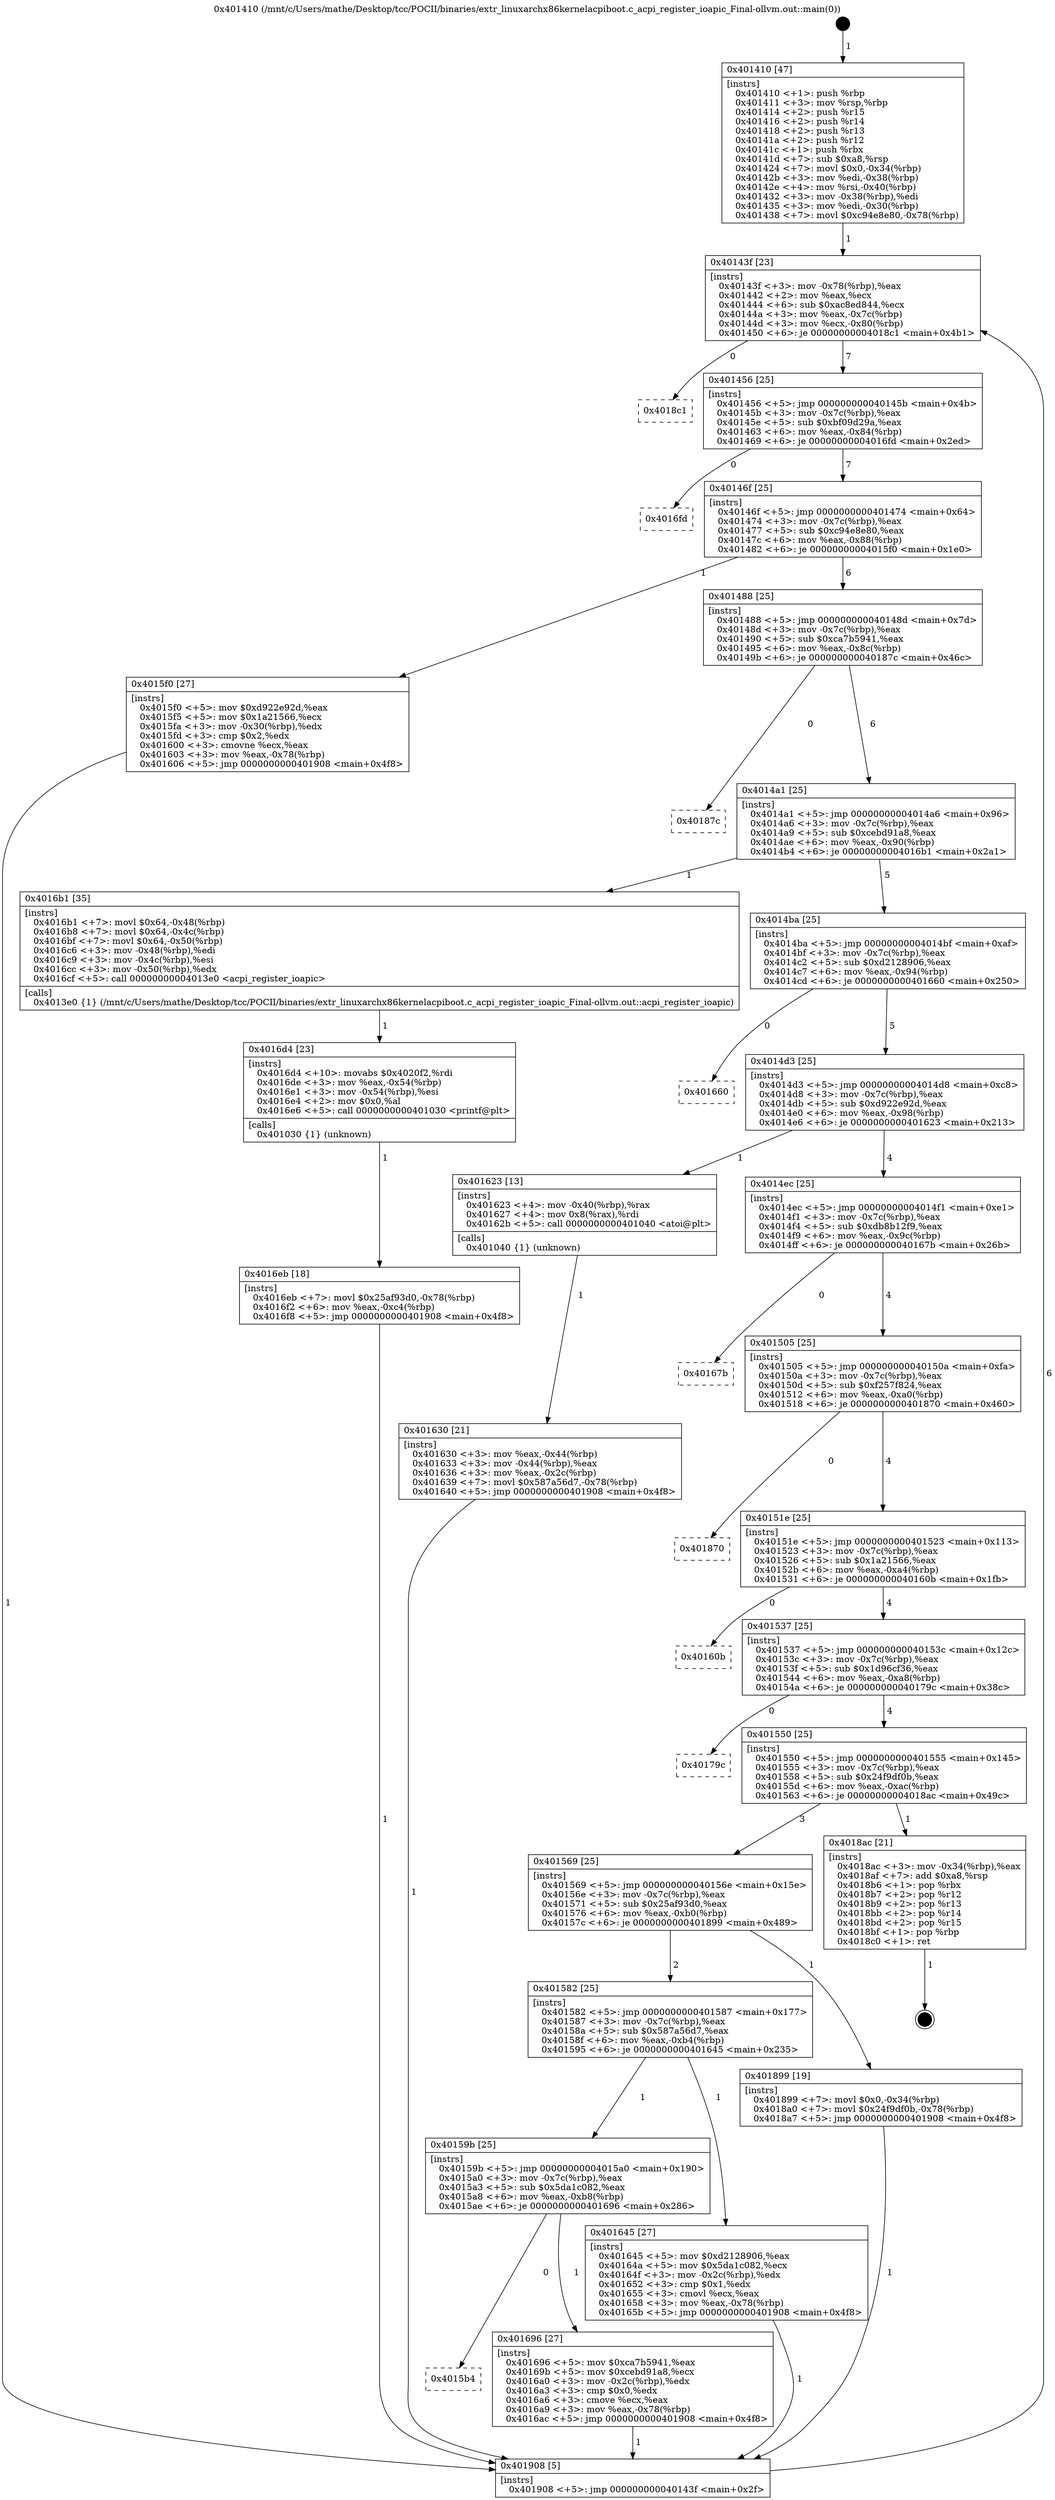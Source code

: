 digraph "0x401410" {
  label = "0x401410 (/mnt/c/Users/mathe/Desktop/tcc/POCII/binaries/extr_linuxarchx86kernelacpiboot.c_acpi_register_ioapic_Final-ollvm.out::main(0))"
  labelloc = "t"
  node[shape=record]

  Entry [label="",width=0.3,height=0.3,shape=circle,fillcolor=black,style=filled]
  "0x40143f" [label="{
     0x40143f [23]\l
     | [instrs]\l
     &nbsp;&nbsp;0x40143f \<+3\>: mov -0x78(%rbp),%eax\l
     &nbsp;&nbsp;0x401442 \<+2\>: mov %eax,%ecx\l
     &nbsp;&nbsp;0x401444 \<+6\>: sub $0xac8ed844,%ecx\l
     &nbsp;&nbsp;0x40144a \<+3\>: mov %eax,-0x7c(%rbp)\l
     &nbsp;&nbsp;0x40144d \<+3\>: mov %ecx,-0x80(%rbp)\l
     &nbsp;&nbsp;0x401450 \<+6\>: je 00000000004018c1 \<main+0x4b1\>\l
  }"]
  "0x4018c1" [label="{
     0x4018c1\l
  }", style=dashed]
  "0x401456" [label="{
     0x401456 [25]\l
     | [instrs]\l
     &nbsp;&nbsp;0x401456 \<+5\>: jmp 000000000040145b \<main+0x4b\>\l
     &nbsp;&nbsp;0x40145b \<+3\>: mov -0x7c(%rbp),%eax\l
     &nbsp;&nbsp;0x40145e \<+5\>: sub $0xbf09d29a,%eax\l
     &nbsp;&nbsp;0x401463 \<+6\>: mov %eax,-0x84(%rbp)\l
     &nbsp;&nbsp;0x401469 \<+6\>: je 00000000004016fd \<main+0x2ed\>\l
  }"]
  Exit [label="",width=0.3,height=0.3,shape=circle,fillcolor=black,style=filled,peripheries=2]
  "0x4016fd" [label="{
     0x4016fd\l
  }", style=dashed]
  "0x40146f" [label="{
     0x40146f [25]\l
     | [instrs]\l
     &nbsp;&nbsp;0x40146f \<+5\>: jmp 0000000000401474 \<main+0x64\>\l
     &nbsp;&nbsp;0x401474 \<+3\>: mov -0x7c(%rbp),%eax\l
     &nbsp;&nbsp;0x401477 \<+5\>: sub $0xc94e8e80,%eax\l
     &nbsp;&nbsp;0x40147c \<+6\>: mov %eax,-0x88(%rbp)\l
     &nbsp;&nbsp;0x401482 \<+6\>: je 00000000004015f0 \<main+0x1e0\>\l
  }"]
  "0x4016eb" [label="{
     0x4016eb [18]\l
     | [instrs]\l
     &nbsp;&nbsp;0x4016eb \<+7\>: movl $0x25af93d0,-0x78(%rbp)\l
     &nbsp;&nbsp;0x4016f2 \<+6\>: mov %eax,-0xc4(%rbp)\l
     &nbsp;&nbsp;0x4016f8 \<+5\>: jmp 0000000000401908 \<main+0x4f8\>\l
  }"]
  "0x4015f0" [label="{
     0x4015f0 [27]\l
     | [instrs]\l
     &nbsp;&nbsp;0x4015f0 \<+5\>: mov $0xd922e92d,%eax\l
     &nbsp;&nbsp;0x4015f5 \<+5\>: mov $0x1a21566,%ecx\l
     &nbsp;&nbsp;0x4015fa \<+3\>: mov -0x30(%rbp),%edx\l
     &nbsp;&nbsp;0x4015fd \<+3\>: cmp $0x2,%edx\l
     &nbsp;&nbsp;0x401600 \<+3\>: cmovne %ecx,%eax\l
     &nbsp;&nbsp;0x401603 \<+3\>: mov %eax,-0x78(%rbp)\l
     &nbsp;&nbsp;0x401606 \<+5\>: jmp 0000000000401908 \<main+0x4f8\>\l
  }"]
  "0x401488" [label="{
     0x401488 [25]\l
     | [instrs]\l
     &nbsp;&nbsp;0x401488 \<+5\>: jmp 000000000040148d \<main+0x7d\>\l
     &nbsp;&nbsp;0x40148d \<+3\>: mov -0x7c(%rbp),%eax\l
     &nbsp;&nbsp;0x401490 \<+5\>: sub $0xca7b5941,%eax\l
     &nbsp;&nbsp;0x401495 \<+6\>: mov %eax,-0x8c(%rbp)\l
     &nbsp;&nbsp;0x40149b \<+6\>: je 000000000040187c \<main+0x46c\>\l
  }"]
  "0x401908" [label="{
     0x401908 [5]\l
     | [instrs]\l
     &nbsp;&nbsp;0x401908 \<+5\>: jmp 000000000040143f \<main+0x2f\>\l
  }"]
  "0x401410" [label="{
     0x401410 [47]\l
     | [instrs]\l
     &nbsp;&nbsp;0x401410 \<+1\>: push %rbp\l
     &nbsp;&nbsp;0x401411 \<+3\>: mov %rsp,%rbp\l
     &nbsp;&nbsp;0x401414 \<+2\>: push %r15\l
     &nbsp;&nbsp;0x401416 \<+2\>: push %r14\l
     &nbsp;&nbsp;0x401418 \<+2\>: push %r13\l
     &nbsp;&nbsp;0x40141a \<+2\>: push %r12\l
     &nbsp;&nbsp;0x40141c \<+1\>: push %rbx\l
     &nbsp;&nbsp;0x40141d \<+7\>: sub $0xa8,%rsp\l
     &nbsp;&nbsp;0x401424 \<+7\>: movl $0x0,-0x34(%rbp)\l
     &nbsp;&nbsp;0x40142b \<+3\>: mov %edi,-0x38(%rbp)\l
     &nbsp;&nbsp;0x40142e \<+4\>: mov %rsi,-0x40(%rbp)\l
     &nbsp;&nbsp;0x401432 \<+3\>: mov -0x38(%rbp),%edi\l
     &nbsp;&nbsp;0x401435 \<+3\>: mov %edi,-0x30(%rbp)\l
     &nbsp;&nbsp;0x401438 \<+7\>: movl $0xc94e8e80,-0x78(%rbp)\l
  }"]
  "0x4016d4" [label="{
     0x4016d4 [23]\l
     | [instrs]\l
     &nbsp;&nbsp;0x4016d4 \<+10\>: movabs $0x4020f2,%rdi\l
     &nbsp;&nbsp;0x4016de \<+3\>: mov %eax,-0x54(%rbp)\l
     &nbsp;&nbsp;0x4016e1 \<+3\>: mov -0x54(%rbp),%esi\l
     &nbsp;&nbsp;0x4016e4 \<+2\>: mov $0x0,%al\l
     &nbsp;&nbsp;0x4016e6 \<+5\>: call 0000000000401030 \<printf@plt\>\l
     | [calls]\l
     &nbsp;&nbsp;0x401030 \{1\} (unknown)\l
  }"]
  "0x40187c" [label="{
     0x40187c\l
  }", style=dashed]
  "0x4014a1" [label="{
     0x4014a1 [25]\l
     | [instrs]\l
     &nbsp;&nbsp;0x4014a1 \<+5\>: jmp 00000000004014a6 \<main+0x96\>\l
     &nbsp;&nbsp;0x4014a6 \<+3\>: mov -0x7c(%rbp),%eax\l
     &nbsp;&nbsp;0x4014a9 \<+5\>: sub $0xcebd91a8,%eax\l
     &nbsp;&nbsp;0x4014ae \<+6\>: mov %eax,-0x90(%rbp)\l
     &nbsp;&nbsp;0x4014b4 \<+6\>: je 00000000004016b1 \<main+0x2a1\>\l
  }"]
  "0x4015b4" [label="{
     0x4015b4\l
  }", style=dashed]
  "0x4016b1" [label="{
     0x4016b1 [35]\l
     | [instrs]\l
     &nbsp;&nbsp;0x4016b1 \<+7\>: movl $0x64,-0x48(%rbp)\l
     &nbsp;&nbsp;0x4016b8 \<+7\>: movl $0x64,-0x4c(%rbp)\l
     &nbsp;&nbsp;0x4016bf \<+7\>: movl $0x64,-0x50(%rbp)\l
     &nbsp;&nbsp;0x4016c6 \<+3\>: mov -0x48(%rbp),%edi\l
     &nbsp;&nbsp;0x4016c9 \<+3\>: mov -0x4c(%rbp),%esi\l
     &nbsp;&nbsp;0x4016cc \<+3\>: mov -0x50(%rbp),%edx\l
     &nbsp;&nbsp;0x4016cf \<+5\>: call 00000000004013e0 \<acpi_register_ioapic\>\l
     | [calls]\l
     &nbsp;&nbsp;0x4013e0 \{1\} (/mnt/c/Users/mathe/Desktop/tcc/POCII/binaries/extr_linuxarchx86kernelacpiboot.c_acpi_register_ioapic_Final-ollvm.out::acpi_register_ioapic)\l
  }"]
  "0x4014ba" [label="{
     0x4014ba [25]\l
     | [instrs]\l
     &nbsp;&nbsp;0x4014ba \<+5\>: jmp 00000000004014bf \<main+0xaf\>\l
     &nbsp;&nbsp;0x4014bf \<+3\>: mov -0x7c(%rbp),%eax\l
     &nbsp;&nbsp;0x4014c2 \<+5\>: sub $0xd2128906,%eax\l
     &nbsp;&nbsp;0x4014c7 \<+6\>: mov %eax,-0x94(%rbp)\l
     &nbsp;&nbsp;0x4014cd \<+6\>: je 0000000000401660 \<main+0x250\>\l
  }"]
  "0x401696" [label="{
     0x401696 [27]\l
     | [instrs]\l
     &nbsp;&nbsp;0x401696 \<+5\>: mov $0xca7b5941,%eax\l
     &nbsp;&nbsp;0x40169b \<+5\>: mov $0xcebd91a8,%ecx\l
     &nbsp;&nbsp;0x4016a0 \<+3\>: mov -0x2c(%rbp),%edx\l
     &nbsp;&nbsp;0x4016a3 \<+3\>: cmp $0x0,%edx\l
     &nbsp;&nbsp;0x4016a6 \<+3\>: cmove %ecx,%eax\l
     &nbsp;&nbsp;0x4016a9 \<+3\>: mov %eax,-0x78(%rbp)\l
     &nbsp;&nbsp;0x4016ac \<+5\>: jmp 0000000000401908 \<main+0x4f8\>\l
  }"]
  "0x401660" [label="{
     0x401660\l
  }", style=dashed]
  "0x4014d3" [label="{
     0x4014d3 [25]\l
     | [instrs]\l
     &nbsp;&nbsp;0x4014d3 \<+5\>: jmp 00000000004014d8 \<main+0xc8\>\l
     &nbsp;&nbsp;0x4014d8 \<+3\>: mov -0x7c(%rbp),%eax\l
     &nbsp;&nbsp;0x4014db \<+5\>: sub $0xd922e92d,%eax\l
     &nbsp;&nbsp;0x4014e0 \<+6\>: mov %eax,-0x98(%rbp)\l
     &nbsp;&nbsp;0x4014e6 \<+6\>: je 0000000000401623 \<main+0x213\>\l
  }"]
  "0x40159b" [label="{
     0x40159b [25]\l
     | [instrs]\l
     &nbsp;&nbsp;0x40159b \<+5\>: jmp 00000000004015a0 \<main+0x190\>\l
     &nbsp;&nbsp;0x4015a0 \<+3\>: mov -0x7c(%rbp),%eax\l
     &nbsp;&nbsp;0x4015a3 \<+5\>: sub $0x5da1c082,%eax\l
     &nbsp;&nbsp;0x4015a8 \<+6\>: mov %eax,-0xb8(%rbp)\l
     &nbsp;&nbsp;0x4015ae \<+6\>: je 0000000000401696 \<main+0x286\>\l
  }"]
  "0x401623" [label="{
     0x401623 [13]\l
     | [instrs]\l
     &nbsp;&nbsp;0x401623 \<+4\>: mov -0x40(%rbp),%rax\l
     &nbsp;&nbsp;0x401627 \<+4\>: mov 0x8(%rax),%rdi\l
     &nbsp;&nbsp;0x40162b \<+5\>: call 0000000000401040 \<atoi@plt\>\l
     | [calls]\l
     &nbsp;&nbsp;0x401040 \{1\} (unknown)\l
  }"]
  "0x4014ec" [label="{
     0x4014ec [25]\l
     | [instrs]\l
     &nbsp;&nbsp;0x4014ec \<+5\>: jmp 00000000004014f1 \<main+0xe1\>\l
     &nbsp;&nbsp;0x4014f1 \<+3\>: mov -0x7c(%rbp),%eax\l
     &nbsp;&nbsp;0x4014f4 \<+5\>: sub $0xdb8b12f9,%eax\l
     &nbsp;&nbsp;0x4014f9 \<+6\>: mov %eax,-0x9c(%rbp)\l
     &nbsp;&nbsp;0x4014ff \<+6\>: je 000000000040167b \<main+0x26b\>\l
  }"]
  "0x401630" [label="{
     0x401630 [21]\l
     | [instrs]\l
     &nbsp;&nbsp;0x401630 \<+3\>: mov %eax,-0x44(%rbp)\l
     &nbsp;&nbsp;0x401633 \<+3\>: mov -0x44(%rbp),%eax\l
     &nbsp;&nbsp;0x401636 \<+3\>: mov %eax,-0x2c(%rbp)\l
     &nbsp;&nbsp;0x401639 \<+7\>: movl $0x587a56d7,-0x78(%rbp)\l
     &nbsp;&nbsp;0x401640 \<+5\>: jmp 0000000000401908 \<main+0x4f8\>\l
  }"]
  "0x401645" [label="{
     0x401645 [27]\l
     | [instrs]\l
     &nbsp;&nbsp;0x401645 \<+5\>: mov $0xd2128906,%eax\l
     &nbsp;&nbsp;0x40164a \<+5\>: mov $0x5da1c082,%ecx\l
     &nbsp;&nbsp;0x40164f \<+3\>: mov -0x2c(%rbp),%edx\l
     &nbsp;&nbsp;0x401652 \<+3\>: cmp $0x1,%edx\l
     &nbsp;&nbsp;0x401655 \<+3\>: cmovl %ecx,%eax\l
     &nbsp;&nbsp;0x401658 \<+3\>: mov %eax,-0x78(%rbp)\l
     &nbsp;&nbsp;0x40165b \<+5\>: jmp 0000000000401908 \<main+0x4f8\>\l
  }"]
  "0x40167b" [label="{
     0x40167b\l
  }", style=dashed]
  "0x401505" [label="{
     0x401505 [25]\l
     | [instrs]\l
     &nbsp;&nbsp;0x401505 \<+5\>: jmp 000000000040150a \<main+0xfa\>\l
     &nbsp;&nbsp;0x40150a \<+3\>: mov -0x7c(%rbp),%eax\l
     &nbsp;&nbsp;0x40150d \<+5\>: sub $0xf257f824,%eax\l
     &nbsp;&nbsp;0x401512 \<+6\>: mov %eax,-0xa0(%rbp)\l
     &nbsp;&nbsp;0x401518 \<+6\>: je 0000000000401870 \<main+0x460\>\l
  }"]
  "0x401582" [label="{
     0x401582 [25]\l
     | [instrs]\l
     &nbsp;&nbsp;0x401582 \<+5\>: jmp 0000000000401587 \<main+0x177\>\l
     &nbsp;&nbsp;0x401587 \<+3\>: mov -0x7c(%rbp),%eax\l
     &nbsp;&nbsp;0x40158a \<+5\>: sub $0x587a56d7,%eax\l
     &nbsp;&nbsp;0x40158f \<+6\>: mov %eax,-0xb4(%rbp)\l
     &nbsp;&nbsp;0x401595 \<+6\>: je 0000000000401645 \<main+0x235\>\l
  }"]
  "0x401870" [label="{
     0x401870\l
  }", style=dashed]
  "0x40151e" [label="{
     0x40151e [25]\l
     | [instrs]\l
     &nbsp;&nbsp;0x40151e \<+5\>: jmp 0000000000401523 \<main+0x113\>\l
     &nbsp;&nbsp;0x401523 \<+3\>: mov -0x7c(%rbp),%eax\l
     &nbsp;&nbsp;0x401526 \<+5\>: sub $0x1a21566,%eax\l
     &nbsp;&nbsp;0x40152b \<+6\>: mov %eax,-0xa4(%rbp)\l
     &nbsp;&nbsp;0x401531 \<+6\>: je 000000000040160b \<main+0x1fb\>\l
  }"]
  "0x401899" [label="{
     0x401899 [19]\l
     | [instrs]\l
     &nbsp;&nbsp;0x401899 \<+7\>: movl $0x0,-0x34(%rbp)\l
     &nbsp;&nbsp;0x4018a0 \<+7\>: movl $0x24f9df0b,-0x78(%rbp)\l
     &nbsp;&nbsp;0x4018a7 \<+5\>: jmp 0000000000401908 \<main+0x4f8\>\l
  }"]
  "0x40160b" [label="{
     0x40160b\l
  }", style=dashed]
  "0x401537" [label="{
     0x401537 [25]\l
     | [instrs]\l
     &nbsp;&nbsp;0x401537 \<+5\>: jmp 000000000040153c \<main+0x12c\>\l
     &nbsp;&nbsp;0x40153c \<+3\>: mov -0x7c(%rbp),%eax\l
     &nbsp;&nbsp;0x40153f \<+5\>: sub $0x1d96cf36,%eax\l
     &nbsp;&nbsp;0x401544 \<+6\>: mov %eax,-0xa8(%rbp)\l
     &nbsp;&nbsp;0x40154a \<+6\>: je 000000000040179c \<main+0x38c\>\l
  }"]
  "0x401569" [label="{
     0x401569 [25]\l
     | [instrs]\l
     &nbsp;&nbsp;0x401569 \<+5\>: jmp 000000000040156e \<main+0x15e\>\l
     &nbsp;&nbsp;0x40156e \<+3\>: mov -0x7c(%rbp),%eax\l
     &nbsp;&nbsp;0x401571 \<+5\>: sub $0x25af93d0,%eax\l
     &nbsp;&nbsp;0x401576 \<+6\>: mov %eax,-0xb0(%rbp)\l
     &nbsp;&nbsp;0x40157c \<+6\>: je 0000000000401899 \<main+0x489\>\l
  }"]
  "0x40179c" [label="{
     0x40179c\l
  }", style=dashed]
  "0x401550" [label="{
     0x401550 [25]\l
     | [instrs]\l
     &nbsp;&nbsp;0x401550 \<+5\>: jmp 0000000000401555 \<main+0x145\>\l
     &nbsp;&nbsp;0x401555 \<+3\>: mov -0x7c(%rbp),%eax\l
     &nbsp;&nbsp;0x401558 \<+5\>: sub $0x24f9df0b,%eax\l
     &nbsp;&nbsp;0x40155d \<+6\>: mov %eax,-0xac(%rbp)\l
     &nbsp;&nbsp;0x401563 \<+6\>: je 00000000004018ac \<main+0x49c\>\l
  }"]
  "0x4018ac" [label="{
     0x4018ac [21]\l
     | [instrs]\l
     &nbsp;&nbsp;0x4018ac \<+3\>: mov -0x34(%rbp),%eax\l
     &nbsp;&nbsp;0x4018af \<+7\>: add $0xa8,%rsp\l
     &nbsp;&nbsp;0x4018b6 \<+1\>: pop %rbx\l
     &nbsp;&nbsp;0x4018b7 \<+2\>: pop %r12\l
     &nbsp;&nbsp;0x4018b9 \<+2\>: pop %r13\l
     &nbsp;&nbsp;0x4018bb \<+2\>: pop %r14\l
     &nbsp;&nbsp;0x4018bd \<+2\>: pop %r15\l
     &nbsp;&nbsp;0x4018bf \<+1\>: pop %rbp\l
     &nbsp;&nbsp;0x4018c0 \<+1\>: ret\l
  }"]
  Entry -> "0x401410" [label=" 1"]
  "0x40143f" -> "0x4018c1" [label=" 0"]
  "0x40143f" -> "0x401456" [label=" 7"]
  "0x4018ac" -> Exit [label=" 1"]
  "0x401456" -> "0x4016fd" [label=" 0"]
  "0x401456" -> "0x40146f" [label=" 7"]
  "0x401899" -> "0x401908" [label=" 1"]
  "0x40146f" -> "0x4015f0" [label=" 1"]
  "0x40146f" -> "0x401488" [label=" 6"]
  "0x4015f0" -> "0x401908" [label=" 1"]
  "0x401410" -> "0x40143f" [label=" 1"]
  "0x401908" -> "0x40143f" [label=" 6"]
  "0x4016eb" -> "0x401908" [label=" 1"]
  "0x401488" -> "0x40187c" [label=" 0"]
  "0x401488" -> "0x4014a1" [label=" 6"]
  "0x4016d4" -> "0x4016eb" [label=" 1"]
  "0x4014a1" -> "0x4016b1" [label=" 1"]
  "0x4014a1" -> "0x4014ba" [label=" 5"]
  "0x4016b1" -> "0x4016d4" [label=" 1"]
  "0x4014ba" -> "0x401660" [label=" 0"]
  "0x4014ba" -> "0x4014d3" [label=" 5"]
  "0x401696" -> "0x401908" [label=" 1"]
  "0x4014d3" -> "0x401623" [label=" 1"]
  "0x4014d3" -> "0x4014ec" [label=" 4"]
  "0x401623" -> "0x401630" [label=" 1"]
  "0x401630" -> "0x401908" [label=" 1"]
  "0x40159b" -> "0x401696" [label=" 1"]
  "0x4014ec" -> "0x40167b" [label=" 0"]
  "0x4014ec" -> "0x401505" [label=" 4"]
  "0x40159b" -> "0x4015b4" [label=" 0"]
  "0x401505" -> "0x401870" [label=" 0"]
  "0x401505" -> "0x40151e" [label=" 4"]
  "0x401582" -> "0x40159b" [label=" 1"]
  "0x40151e" -> "0x40160b" [label=" 0"]
  "0x40151e" -> "0x401537" [label=" 4"]
  "0x401582" -> "0x401645" [label=" 1"]
  "0x401537" -> "0x40179c" [label=" 0"]
  "0x401537" -> "0x401550" [label=" 4"]
  "0x401569" -> "0x401582" [label=" 2"]
  "0x401550" -> "0x4018ac" [label=" 1"]
  "0x401550" -> "0x401569" [label=" 3"]
  "0x401645" -> "0x401908" [label=" 1"]
  "0x401569" -> "0x401899" [label=" 1"]
}
